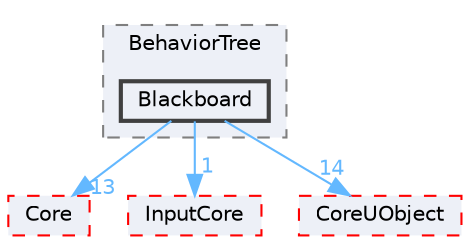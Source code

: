 digraph "Blackboard"
{
 // INTERACTIVE_SVG=YES
 // LATEX_PDF_SIZE
  bgcolor="transparent";
  edge [fontname=Helvetica,fontsize=10,labelfontname=Helvetica,labelfontsize=10];
  node [fontname=Helvetica,fontsize=10,shape=box,height=0.2,width=0.4];
  compound=true
  subgraph clusterdir_0571e89f44460d95857b80c0143f4385 {
    graph [ bgcolor="#edf0f7", pencolor="grey50", label="BehaviorTree", fontname=Helvetica,fontsize=10 style="filled,dashed", URL="dir_0571e89f44460d95857b80c0143f4385.html",tooltip=""]
  dir_bbdaee477048685b07249bacf0852a67 [label="Blackboard", fillcolor="#edf0f7", color="grey25", style="filled,bold", URL="dir_bbdaee477048685b07249bacf0852a67.html",tooltip=""];
  }
  dir_0e6cddcc9caa1238c7f3774224afaa45 [label="Core", fillcolor="#edf0f7", color="red", style="filled,dashed", URL="dir_0e6cddcc9caa1238c7f3774224afaa45.html",tooltip=""];
  dir_3e8e1daf27a38f5d72a6cbf6f3b5d663 [label="InputCore", fillcolor="#edf0f7", color="red", style="filled,dashed", URL="dir_3e8e1daf27a38f5d72a6cbf6f3b5d663.html",tooltip=""];
  dir_4c499e5e32e2b4479ad7e552df73eeae [label="CoreUObject", fillcolor="#edf0f7", color="red", style="filled,dashed", URL="dir_4c499e5e32e2b4479ad7e552df73eeae.html",tooltip=""];
  dir_bbdaee477048685b07249bacf0852a67->dir_0e6cddcc9caa1238c7f3774224afaa45 [headlabel="13", labeldistance=1.5 headhref="dir_000097_000266.html" href="dir_000097_000266.html" color="steelblue1" fontcolor="steelblue1"];
  dir_bbdaee477048685b07249bacf0852a67->dir_3e8e1daf27a38f5d72a6cbf6f3b5d663 [headlabel="1", labeldistance=1.5 headhref="dir_000097_000493.html" href="dir_000097_000493.html" color="steelblue1" fontcolor="steelblue1"];
  dir_bbdaee477048685b07249bacf0852a67->dir_4c499e5e32e2b4479ad7e552df73eeae [headlabel="14", labeldistance=1.5 headhref="dir_000097_000268.html" href="dir_000097_000268.html" color="steelblue1" fontcolor="steelblue1"];
}
